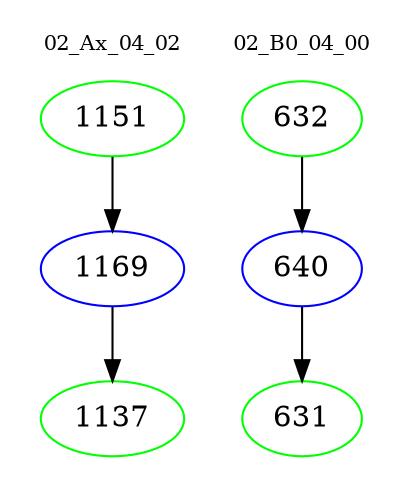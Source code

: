digraph{
subgraph cluster_0 {
color = white
label = "02_Ax_04_02";
fontsize=10;
T0_1151 [label="1151", color="green"]
T0_1151 -> T0_1169 [color="black"]
T0_1169 [label="1169", color="blue"]
T0_1169 -> T0_1137 [color="black"]
T0_1137 [label="1137", color="green"]
}
subgraph cluster_1 {
color = white
label = "02_B0_04_00";
fontsize=10;
T1_632 [label="632", color="green"]
T1_632 -> T1_640 [color="black"]
T1_640 [label="640", color="blue"]
T1_640 -> T1_631 [color="black"]
T1_631 [label="631", color="green"]
}
}
